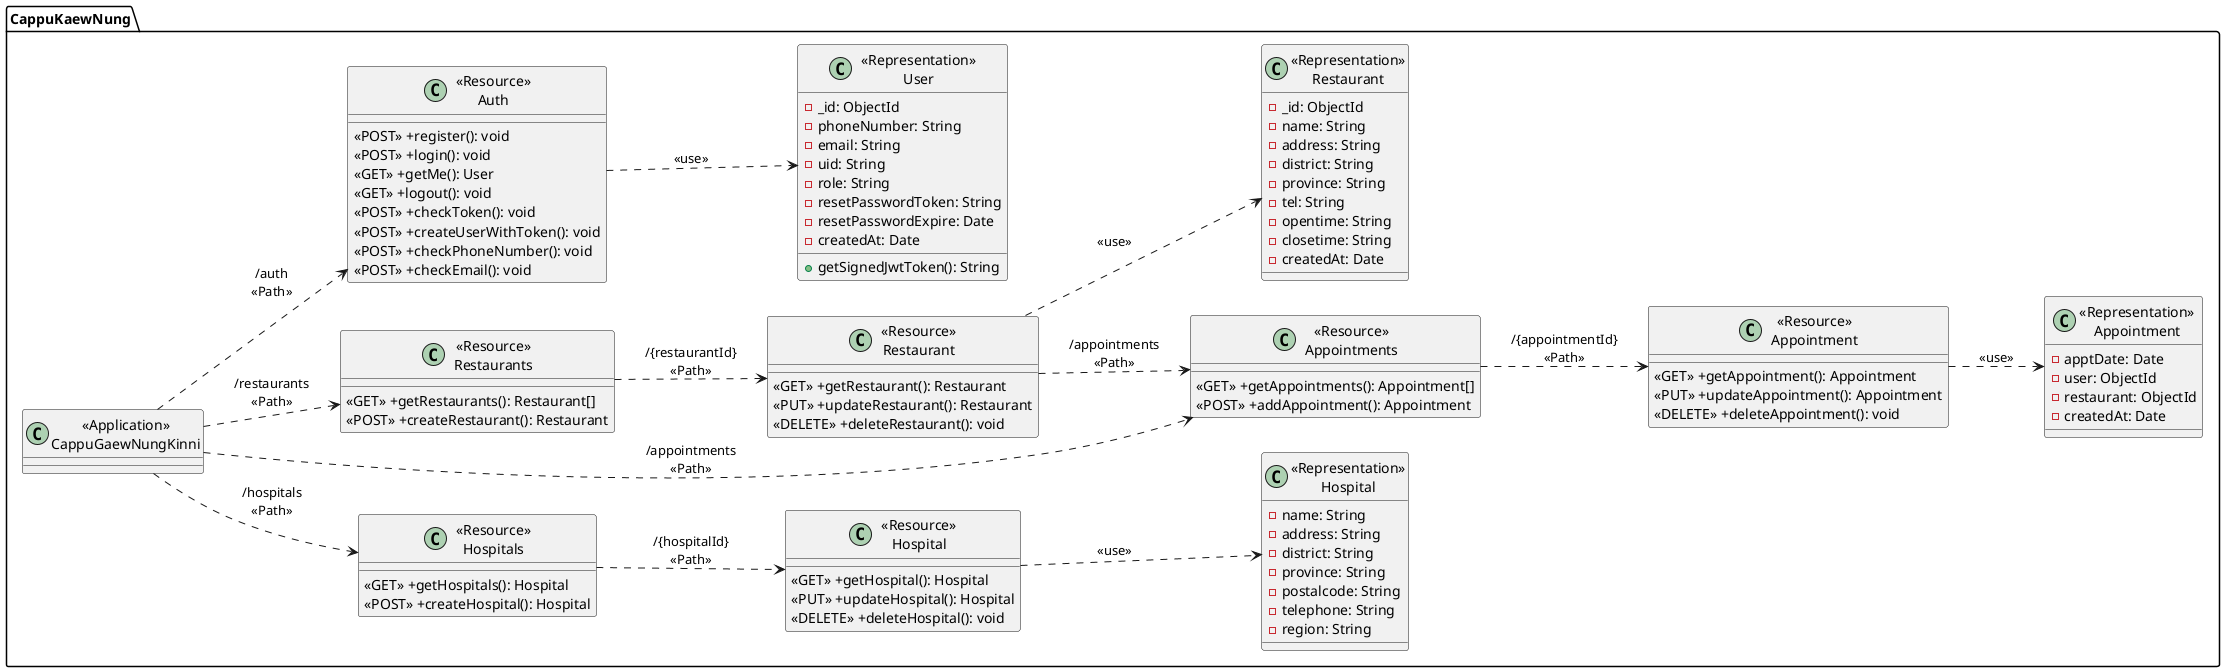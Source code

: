 @startuml
left to right direction
package "CappuKaewNung" {
    class "<<Application>>\nCappuGaewNungKinni" as Cappu {}

    class "<<Resource>>\nHospitals" as ResourceHospitals {
        <<GET>> +getHospitals(): Hospital
        <<POST>> +createHospital(): Hospital
    }

    class "<<Resource>>\nHospital" as ResourceHospital {
        <<GET>> +getHospital(): Hospital
        <<PUT>> +updateHospital(): Hospital
        <<DELETE>> +deleteHospital(): void
    }

    class "<<Resource>>\nAppointments" as ResourceAppointments {
        <<GET>> +getAppointments(): Appointment[]
        <<POST>> +addAppointment(): Appointment
    }

    class "<<Resource>>\nAppointment" as ResourceAppointment {
        <<GET>> +getAppointment(): Appointment
        <<PUT>> +updateAppointment(): Appointment
        <<DELETE>> +deleteAppointment(): void
    }

    class "<<Resource>>\nRestaurants" as ResourceRestaurants {
        <<GET>> +getRestaurants(): Restaurant[]
        <<POST>> +createRestaurant(): Restaurant
    }

    class "<<Resource>>\nRestaurant" as ResourceRestaurant {
        <<GET>> +getRestaurant(): Restaurant
        <<PUT>> +updateRestaurant(): Restaurant
        <<DELETE>> +deleteRestaurant(): void
    }

    class "<<Representation>>\nHospital" as RepresentationHospital {
        - name: String
        - address: String
        - district: String
        - province: String
        - postalcode: String
        - telephone: String
        - region: String
    }

    class "<<Representation>>\nRestaurant" as RepresentationRestaurant {
        - _id: ObjectId
        - name: String
        - address: String
        - district: String
        - province: String
        - tel: String
        - opentime: String
        - closetime: String
        - createdAt: Date
    }

    class "<<Representation>>\nAppointment" as RepresentationAppointment {
        - apptDate: Date
        - user: ObjectId
        - restaurant: ObjectId
        - createdAt: Date
    }

    class "<<Representation>>\nUser" as RepresentationUser {
        - _id: ObjectId
        - phoneNumber: String
        - email: String
        - uid: String
        - role: String
        - resetPasswordToken: String
        - resetPasswordExpire: Date
        - createdAt: Date
        + getSignedJwtToken(): String
    }

    class "<<Resource>>\nAuth" as ResourceAuth {
        <<POST>> +register(): void
        <<POST>> +login(): void
        <<GET>> +getMe(): User
        <<GET>> +logout(): void
        <<POST>> +checkToken(): void
        <<POST>> +createUserWithToken(): void
        <<POST>> +checkPhoneNumber(): void
        <<POST>> +checkEmail(): void
    }
}

Cappu ..> ResourceHospitals: "/hospitals\n<<Path>>"
Cappu ..> ResourceAppointments: "/appointments\n<<Path>>"
Cappu ..> ResourceRestaurants: "/restaurants\n<<Path>>"
Cappu ..> ResourceAuth: "/auth\n<<Path>>"

ResourceAppointments ..> ResourceAppointment: "/{appointmentId}\n<<Path>>"
ResourceRestaurants ..> ResourceRestaurant: "/{restaurantId}\n<<Path>>"
ResourceHospitals ..> ResourceHospital: "/{hospitalId}\n<<Path>>"

ResourceHospital ..> RepresentationHospital: "<<use>>"
ResourceAppointment ..> RepresentationAppointment: "<<use>>"
ResourceRestaurant ..> RepresentationRestaurant: "<<use>>"
ResourceRestaurant ..> ResourceAppointments: "/appointments\n<<Path>>"
ResourceAuth ..> RepresentationUser: "<<use>>"

@enduml
